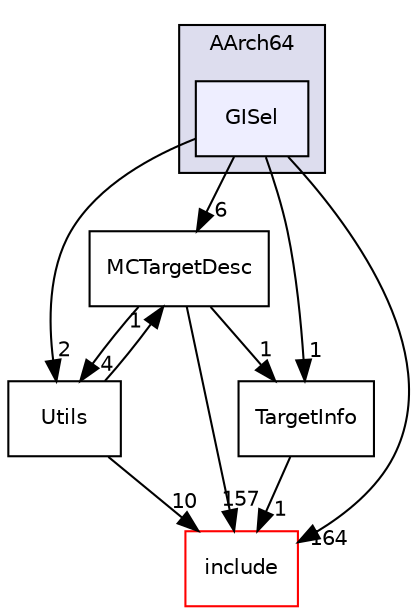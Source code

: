 digraph "lib/Target/AArch64/GISel" {
  bgcolor=transparent;
  compound=true
  node [ fontsize="10", fontname="Helvetica"];
  edge [ labelfontsize="10", labelfontname="Helvetica"];
  subgraph clusterdir_b69b85499a0be7bec9dbd65569a12909 {
    graph [ bgcolor="#ddddee", pencolor="black", label="AArch64" fontname="Helvetica", fontsize="10", URL="dir_b69b85499a0be7bec9dbd65569a12909.html"]
  dir_93f1e631d3c6f8dc58629a6a479cd539 [shape=box, label="GISel", style="filled", fillcolor="#eeeeff", pencolor="black", URL="dir_93f1e631d3c6f8dc58629a6a479cd539.html"];
  }
  dir_4e84c0bf98bc79dde7275d76b9e5311b [shape=box label="MCTargetDesc" URL="dir_4e84c0bf98bc79dde7275d76b9e5311b.html"];
  dir_38a34d90339076775287bd56bf13388c [shape=box label="Utils" URL="dir_38a34d90339076775287bd56bf13388c.html"];
  dir_d44c64559bbebec7f509842c48db8b23 [shape=box label="include" color="red" URL="dir_d44c64559bbebec7f509842c48db8b23.html"];
  dir_04219d991c4c5494f21f5921005a6ba8 [shape=box label="TargetInfo" URL="dir_04219d991c4c5494f21f5921005a6ba8.html"];
  dir_4e84c0bf98bc79dde7275d76b9e5311b->dir_38a34d90339076775287bd56bf13388c [headlabel="4", labeldistance=1.5 headhref="dir_000098_000100.html"];
  dir_4e84c0bf98bc79dde7275d76b9e5311b->dir_d44c64559bbebec7f509842c48db8b23 [headlabel="157", labeldistance=1.5 headhref="dir_000098_000001.html"];
  dir_4e84c0bf98bc79dde7275d76b9e5311b->dir_04219d991c4c5494f21f5921005a6ba8 [headlabel="1", labeldistance=1.5 headhref="dir_000098_000099.html"];
  dir_38a34d90339076775287bd56bf13388c->dir_4e84c0bf98bc79dde7275d76b9e5311b [headlabel="1", labeldistance=1.5 headhref="dir_000100_000098.html"];
  dir_38a34d90339076775287bd56bf13388c->dir_d44c64559bbebec7f509842c48db8b23 [headlabel="10", labeldistance=1.5 headhref="dir_000100_000001.html"];
  dir_93f1e631d3c6f8dc58629a6a479cd539->dir_4e84c0bf98bc79dde7275d76b9e5311b [headlabel="6", labeldistance=1.5 headhref="dir_000334_000098.html"];
  dir_93f1e631d3c6f8dc58629a6a479cd539->dir_38a34d90339076775287bd56bf13388c [headlabel="2", labeldistance=1.5 headhref="dir_000334_000100.html"];
  dir_93f1e631d3c6f8dc58629a6a479cd539->dir_d44c64559bbebec7f509842c48db8b23 [headlabel="164", labeldistance=1.5 headhref="dir_000334_000001.html"];
  dir_93f1e631d3c6f8dc58629a6a479cd539->dir_04219d991c4c5494f21f5921005a6ba8 [headlabel="1", labeldistance=1.5 headhref="dir_000334_000099.html"];
  dir_04219d991c4c5494f21f5921005a6ba8->dir_d44c64559bbebec7f509842c48db8b23 [headlabel="1", labeldistance=1.5 headhref="dir_000099_000001.html"];
}
